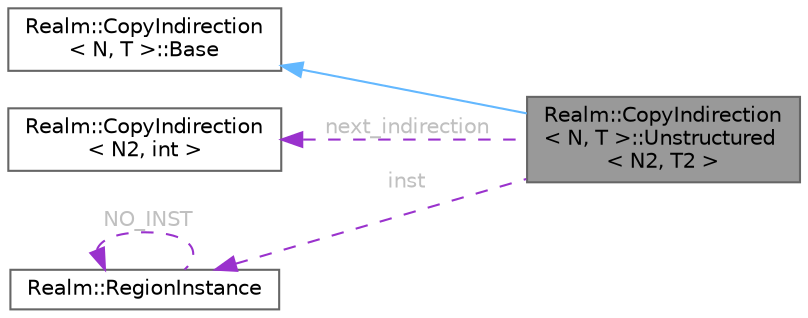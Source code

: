 digraph "Realm::CopyIndirection&lt; N, T &gt;::Unstructured&lt; N2, T2 &gt;"
{
 // LATEX_PDF_SIZE
  bgcolor="transparent";
  edge [fontname=Helvetica,fontsize=10,labelfontname=Helvetica,labelfontsize=10];
  node [fontname=Helvetica,fontsize=10,shape=box,height=0.2,width=0.4];
  rankdir="LR";
  Node1 [id="Node000001",label="Realm::CopyIndirection\l\< N, T \>::Unstructured\l\< N2, T2 \>",height=0.2,width=0.4,color="gray40", fillcolor="grey60", style="filled", fontcolor="black",tooltip=" "];
  Node2 -> Node1 [id="edge1_Node000001_Node000002",dir="back",color="steelblue1",style="solid",tooltip=" "];
  Node2 [id="Node000002",label="Realm::CopyIndirection\l\< N, T \>::Base",height=0.2,width=0.4,color="gray40", fillcolor="white", style="filled",URL="$classRealm_1_1CopyIndirection_1_1Base.html",tooltip=" "];
  Node3 -> Node1 [id="edge2_Node000001_Node000003",dir="back",color="darkorchid3",style="dashed",tooltip=" ",label=" next_indirection",fontcolor="grey" ];
  Node3 [id="Node000003",label="Realm::CopyIndirection\l\< N2, int \>",height=0.2,width=0.4,color="gray40", fillcolor="white", style="filled",URL="$classRealm_1_1CopyIndirection.html",tooltip=" "];
  Node4 -> Node1 [id="edge3_Node000001_Node000004",dir="back",color="darkorchid3",style="dashed",tooltip=" ",label=" inst",fontcolor="grey" ];
  Node4 [id="Node000004",label="Realm::RegionInstance",height=0.2,width=0.4,color="gray40", fillcolor="white", style="filled",URL="$classRealm_1_1RegionInstance.html",tooltip=" "];
  Node4 -> Node4 [id="edge4_Node000004_Node000004",dir="back",color="darkorchid3",style="dashed",tooltip=" ",label=" NO_INST",fontcolor="grey" ];
}
